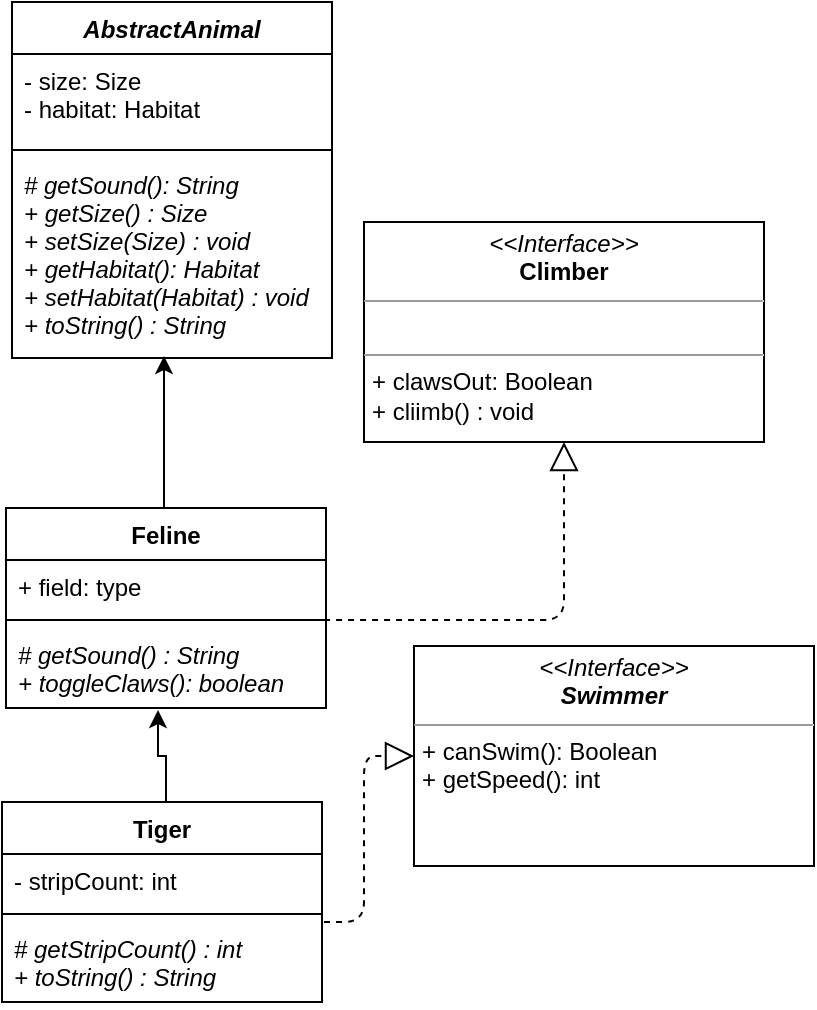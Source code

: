<mxfile version="13.2.4" type="device"><diagram id="62X69SbeSZytP13chbZJ" name="Page-1"><mxGraphModel dx="1106" dy="764" grid="1" gridSize="10" guides="1" tooltips="1" connect="1" arrows="1" fold="1" page="1" pageScale="1" pageWidth="850" pageHeight="1100" math="0" shadow="0"><root><mxCell id="0"/><mxCell id="1" parent="0"/><mxCell id="0bucC4xcAAL7iAmdYOVw-5" style="edgeStyle=orthogonalEdgeStyle;rounded=0;orthogonalLoop=1;jettySize=auto;html=1;exitX=0.5;exitY=0;exitDx=0;exitDy=0;entryX=0.475;entryY=0.99;entryDx=0;entryDy=0;entryPerimeter=0;" parent="1" source="0bucC4xcAAL7iAmdYOVw-6" target="0bucC4xcAAL7iAmdYOVw-4" edge="1"><mxGeometry relative="1" as="geometry"><Array as="points"><mxPoint x="100" y="293"/></Array></mxGeometry></mxCell><mxCell id="0bucC4xcAAL7iAmdYOVw-10" value="&lt;p style=&quot;margin: 0px ; margin-top: 4px ; text-align: center&quot;&gt;&lt;i&gt;&amp;lt;&amp;lt;Interface&amp;gt;&amp;gt;&lt;/i&gt;&lt;br&gt;&lt;b&gt;Climber&lt;/b&gt;&lt;/p&gt;&lt;hr size=&quot;1&quot;&gt;&lt;p style=&quot;margin: 0px ; margin-left: 4px&quot;&gt;&lt;br&gt;&lt;/p&gt;&lt;hr size=&quot;1&quot;&gt;&lt;p style=&quot;margin: 0px ; margin-left: 4px&quot;&gt;+ clawsOut: Boolean&lt;br&gt;&lt;/p&gt;&lt;p style=&quot;margin: 0px ; margin-left: 4px&quot;&gt;+ cliimb() : void&lt;/p&gt;" style="verticalAlign=top;align=left;overflow=fill;fontSize=12;fontFamily=Helvetica;html=1;" parent="1" vertex="1"><mxGeometry x="200" y="150" width="200" height="110" as="geometry"/></mxCell><mxCell id="0bucC4xcAAL7iAmdYOVw-1" value="AbstractAnimal" style="swimlane;fontStyle=3;align=center;verticalAlign=top;childLayout=stackLayout;horizontal=1;startSize=26;horizontalStack=0;resizeParent=1;resizeParentMax=0;resizeLast=0;collapsible=1;marginBottom=0;" parent="1" vertex="1"><mxGeometry x="24" y="40" width="160" height="178" as="geometry"/></mxCell><mxCell id="0bucC4xcAAL7iAmdYOVw-2" value="- size: Size&#10;- habitat: Habitat" style="text;strokeColor=none;fillColor=none;align=left;verticalAlign=top;spacingLeft=4;spacingRight=4;overflow=hidden;rotatable=0;points=[[0,0.5],[1,0.5]];portConstraint=eastwest;" parent="0bucC4xcAAL7iAmdYOVw-1" vertex="1"><mxGeometry y="26" width="160" height="44" as="geometry"/></mxCell><mxCell id="0bucC4xcAAL7iAmdYOVw-3" value="" style="line;strokeWidth=1;fillColor=none;align=left;verticalAlign=middle;spacingTop=-1;spacingLeft=3;spacingRight=3;rotatable=0;labelPosition=right;points=[];portConstraint=eastwest;" parent="0bucC4xcAAL7iAmdYOVw-1" vertex="1"><mxGeometry y="70" width="160" height="8" as="geometry"/></mxCell><mxCell id="0bucC4xcAAL7iAmdYOVw-4" value="# getSound(): String&#10;+ getSize() : Size&#10;+ setSize(Size) : void&#10;+ getHabitat(): Habitat&#10;+ setHabitat(Habitat) : void&#10;+ toString() : String" style="text;strokeColor=none;fillColor=none;align=left;verticalAlign=top;spacingLeft=4;spacingRight=4;overflow=hidden;rotatable=0;points=[[0,0.5],[1,0.5]];portConstraint=eastwest;fontStyle=2" parent="0bucC4xcAAL7iAmdYOVw-1" vertex="1"><mxGeometry y="78" width="160" height="100" as="geometry"/></mxCell><mxCell id="0bucC4xcAAL7iAmdYOVw-6" value="Feline" style="swimlane;fontStyle=1;align=center;verticalAlign=top;childLayout=stackLayout;horizontal=1;startSize=26;horizontalStack=0;resizeParent=1;resizeParentMax=0;resizeLast=0;collapsible=1;marginBottom=0;" parent="1" vertex="1"><mxGeometry x="21" y="293" width="160" height="100" as="geometry"/></mxCell><mxCell id="0bucC4xcAAL7iAmdYOVw-7" value="+ field: type" style="text;strokeColor=none;fillColor=none;align=left;verticalAlign=top;spacingLeft=4;spacingRight=4;overflow=hidden;rotatable=0;points=[[0,0.5],[1,0.5]];portConstraint=eastwest;" parent="0bucC4xcAAL7iAmdYOVw-6" vertex="1"><mxGeometry y="26" width="160" height="26" as="geometry"/></mxCell><mxCell id="0bucC4xcAAL7iAmdYOVw-8" value="" style="line;strokeWidth=1;fillColor=none;align=left;verticalAlign=middle;spacingTop=-1;spacingLeft=3;spacingRight=3;rotatable=0;labelPosition=right;points=[];portConstraint=eastwest;" parent="0bucC4xcAAL7iAmdYOVw-6" vertex="1"><mxGeometry y="52" width="160" height="8" as="geometry"/></mxCell><mxCell id="0bucC4xcAAL7iAmdYOVw-9" value="# getSound() : String&#10;+ toggleClaws(): boolean" style="text;strokeColor=none;fillColor=none;align=left;verticalAlign=top;spacingLeft=4;spacingRight=4;overflow=hidden;rotatable=0;points=[[0,0.5],[1,0.5]];portConstraint=eastwest;fontStyle=2" parent="0bucC4xcAAL7iAmdYOVw-6" vertex="1"><mxGeometry y="60" width="160" height="40" as="geometry"/></mxCell><mxCell id="0bucC4xcAAL7iAmdYOVw-16" value="&lt;p style=&quot;margin: 0px ; margin-top: 4px ; text-align: center&quot;&gt;&lt;i&gt;&amp;lt;&amp;lt;Interface&amp;gt;&amp;gt;&lt;br&gt;&lt;b&gt;Swimmer&lt;/b&gt;&lt;/i&gt;&lt;/p&gt;&lt;hr size=&quot;1&quot;&gt;&lt;p style=&quot;margin: 0px ; margin-left: 4px&quot;&gt;+ canSwim(): Boolean&lt;br&gt;&lt;/p&gt;&lt;p style=&quot;margin: 0px ; margin-left: 4px&quot;&gt;+ getSpeed(): int&lt;/p&gt;" style="verticalAlign=top;align=left;overflow=fill;fontSize=12;fontFamily=Helvetica;html=1;" parent="1" vertex="1"><mxGeometry x="225" y="362" width="200" height="110" as="geometry"/></mxCell><mxCell id="0bucC4xcAAL7iAmdYOVw-21" value="" style="edgeStyle=orthogonalEdgeStyle;rounded=0;orthogonalLoop=1;jettySize=auto;html=1;exitX=0.5;exitY=0;exitDx=0;exitDy=0;" parent="1" source="0bucC4xcAAL7iAmdYOVw-12" edge="1"><mxGeometry relative="1" as="geometry"><mxPoint x="97" y="394" as="targetPoint"/><Array as="points"><mxPoint x="101" y="440"/><mxPoint x="101" y="417"/><mxPoint x="97" y="417"/></Array></mxGeometry></mxCell><mxCell id="0bucC4xcAAL7iAmdYOVw-12" value="Tiger" style="swimlane;fontStyle=1;align=center;verticalAlign=top;childLayout=stackLayout;horizontal=1;startSize=26;horizontalStack=0;resizeParent=1;resizeParentMax=0;resizeLast=0;collapsible=1;marginBottom=0;" parent="1" vertex="1"><mxGeometry x="19" y="440" width="160" height="100" as="geometry"/></mxCell><mxCell id="0bucC4xcAAL7iAmdYOVw-13" value="- stripCount: int" style="text;strokeColor=none;fillColor=none;align=left;verticalAlign=top;spacingLeft=4;spacingRight=4;overflow=hidden;rotatable=0;points=[[0,0.5],[1,0.5]];portConstraint=eastwest;" parent="0bucC4xcAAL7iAmdYOVw-12" vertex="1"><mxGeometry y="26" width="160" height="26" as="geometry"/></mxCell><mxCell id="0bucC4xcAAL7iAmdYOVw-14" value="" style="line;strokeWidth=1;fillColor=none;align=left;verticalAlign=middle;spacingTop=-1;spacingLeft=3;spacingRight=3;rotatable=0;labelPosition=right;points=[];portConstraint=eastwest;" parent="0bucC4xcAAL7iAmdYOVw-12" vertex="1"><mxGeometry y="52" width="160" height="8" as="geometry"/></mxCell><mxCell id="0bucC4xcAAL7iAmdYOVw-15" value="# getStripCount() : int&#10;+ toString() : String" style="text;strokeColor=none;fillColor=none;align=left;verticalAlign=top;spacingLeft=4;spacingRight=4;overflow=hidden;rotatable=0;points=[[0,0.5],[1,0.5]];portConstraint=eastwest;fontStyle=2" parent="0bucC4xcAAL7iAmdYOVw-12" vertex="1"><mxGeometry y="60" width="160" height="40" as="geometry"/></mxCell><mxCell id="9qb5vfMwBRO7EIP3wZI4-1" value="" style="endArrow=block;dashed=1;endFill=0;endSize=12;html=1;entryX=0;entryY=0.5;entryDx=0;entryDy=0;" edge="1" parent="1" target="0bucC4xcAAL7iAmdYOVw-16"><mxGeometry width="160" relative="1" as="geometry"><mxPoint x="180" y="500" as="sourcePoint"/><mxPoint x="340" y="500" as="targetPoint"/><Array as="points"><mxPoint x="200" y="500"/><mxPoint x="200" y="417"/></Array></mxGeometry></mxCell><mxCell id="9qb5vfMwBRO7EIP3wZI4-3" value="" style="endArrow=block;dashed=1;endFill=0;endSize=12;html=1;exitX=0.994;exitY=-0.1;exitDx=0;exitDy=0;exitPerimeter=0;entryX=0.5;entryY=1;entryDx=0;entryDy=0;" edge="1" parent="1" source="0bucC4xcAAL7iAmdYOVw-9" target="0bucC4xcAAL7iAmdYOVw-10"><mxGeometry width="160" relative="1" as="geometry"><mxPoint x="240" y="340" as="sourcePoint"/><mxPoint x="400" y="340" as="targetPoint"/><Array as="points"><mxPoint x="300" y="349"/></Array></mxGeometry></mxCell></root></mxGraphModel></diagram></mxfile>